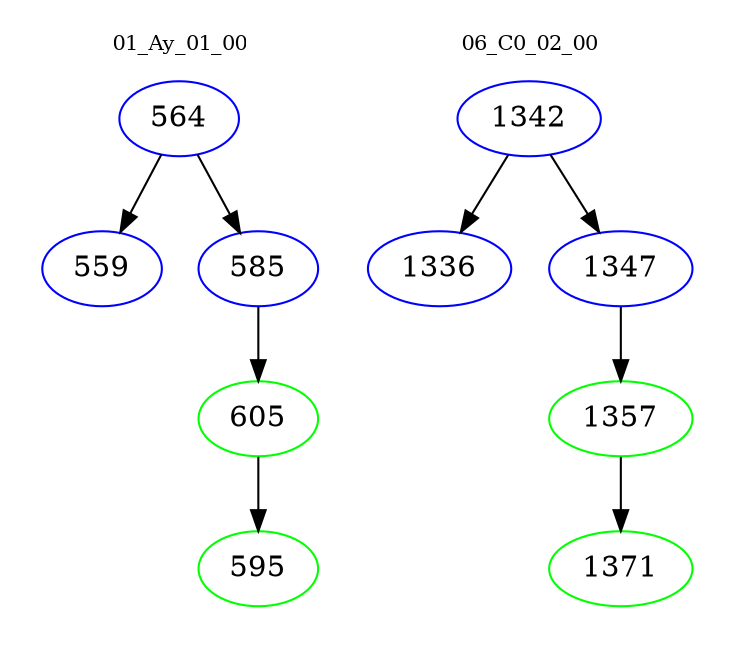 digraph{
subgraph cluster_0 {
color = white
label = "01_Ay_01_00";
fontsize=10;
T0_564 [label="564", color="blue"]
T0_564 -> T0_559 [color="black"]
T0_559 [label="559", color="blue"]
T0_564 -> T0_585 [color="black"]
T0_585 [label="585", color="blue"]
T0_585 -> T0_605 [color="black"]
T0_605 [label="605", color="green"]
T0_605 -> T0_595 [color="black"]
T0_595 [label="595", color="green"]
}
subgraph cluster_1 {
color = white
label = "06_C0_02_00";
fontsize=10;
T1_1342 [label="1342", color="blue"]
T1_1342 -> T1_1336 [color="black"]
T1_1336 [label="1336", color="blue"]
T1_1342 -> T1_1347 [color="black"]
T1_1347 [label="1347", color="blue"]
T1_1347 -> T1_1357 [color="black"]
T1_1357 [label="1357", color="green"]
T1_1357 -> T1_1371 [color="black"]
T1_1371 [label="1371", color="green"]
}
}
